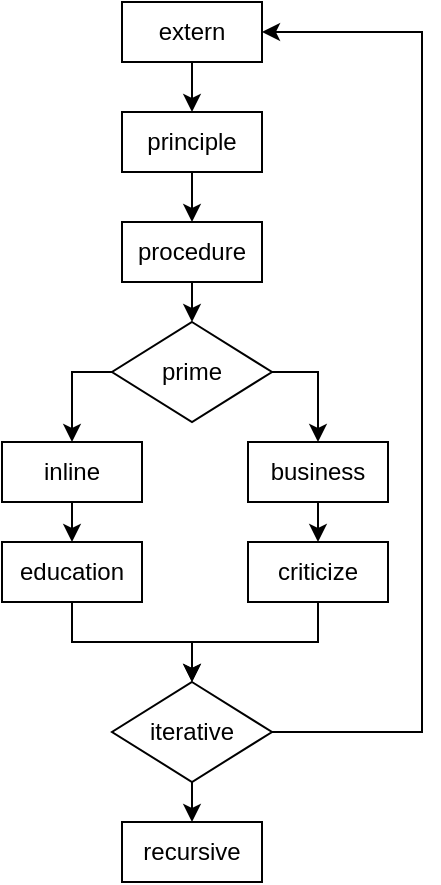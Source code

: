 <mxfile version="12.2.4" pages="1"><diagram id="jexkNv1uGO0fV867JlTy" name="Page-1"><mxGraphModel dx="962" dy="1731" grid="1" gridSize="10" guides="1" tooltips="1" connect="1" arrows="1" fold="1" page="1" pageScale="1" pageWidth="827" pageHeight="1169" math="0" shadow="0"><root><mxCell id="0"/><mxCell id="1" parent="0"/><mxCell id="40" style="edgeStyle=orthogonalEdgeStyle;rounded=0;orthogonalLoop=1;jettySize=auto;html=1;exitX=0.5;exitY=1;exitDx=0;exitDy=0;entryX=0.5;entryY=0;entryDx=0;entryDy=0;shadow=0;" parent="1" source="3" target="39" edge="1"><mxGeometry relative="1" as="geometry"/></mxCell><mxCell id="3" value="extern" style="rounded=0;whiteSpace=wrap;html=1;shadow=0;" parent="1" vertex="1"><mxGeometry x="280" y="-1130" width="70" height="30" as="geometry"/></mxCell><mxCell id="38" style="edgeStyle=orthogonalEdgeStyle;rounded=0;orthogonalLoop=1;jettySize=auto;html=1;exitX=0.5;exitY=1;exitDx=0;exitDy=0;entryX=0.5;entryY=0;entryDx=0;entryDy=0;shadow=0;" parent="1" source="4" target="5" edge="1"><mxGeometry relative="1" as="geometry"/></mxCell><mxCell id="4" value="procedure" style="rounded=0;whiteSpace=wrap;html=1;shadow=0;" parent="1" vertex="1"><mxGeometry x="280" y="-1020" width="70" height="30" as="geometry"/></mxCell><mxCell id="19" style="edgeStyle=orthogonalEdgeStyle;rounded=0;orthogonalLoop=1;jettySize=auto;html=1;exitX=0;exitY=0.5;exitDx=0;exitDy=0;shadow=0;" parent="1" source="5" target="6" edge="1"><mxGeometry relative="1" as="geometry"/></mxCell><mxCell id="20" style="edgeStyle=orthogonalEdgeStyle;rounded=0;orthogonalLoop=1;jettySize=auto;html=1;exitX=1;exitY=0.5;exitDx=0;exitDy=0;entryX=0.5;entryY=0;entryDx=0;entryDy=0;shadow=0;" parent="1" source="5" target="8" edge="1"><mxGeometry relative="1" as="geometry"/></mxCell><mxCell id="5" value="prime" style="rhombus;whiteSpace=wrap;html=1;shadow=0;" parent="1" vertex="1"><mxGeometry x="275" y="-970" width="80" height="50" as="geometry"/></mxCell><mxCell id="33" style="edgeStyle=orthogonalEdgeStyle;rounded=0;orthogonalLoop=1;jettySize=auto;html=1;exitX=0.5;exitY=1;exitDx=0;exitDy=0;entryX=0.5;entryY=0;entryDx=0;entryDy=0;shadow=0;" parent="1" source="6" target="7" edge="1"><mxGeometry relative="1" as="geometry"/></mxCell><mxCell id="6" value="inline" style="rounded=0;whiteSpace=wrap;html=1;shadow=0;" parent="1" vertex="1"><mxGeometry x="220" y="-910" width="70" height="30" as="geometry"/></mxCell><mxCell id="27" style="edgeStyle=orthogonalEdgeStyle;rounded=0;orthogonalLoop=1;jettySize=auto;html=1;entryX=0.5;entryY=0;entryDx=0;entryDy=0;shadow=0;" parent="1" source="7" target="10" edge="1"><mxGeometry relative="1" as="geometry"/></mxCell><mxCell id="7" value="education" style="rounded=0;whiteSpace=wrap;html=1;shadow=0;" parent="1" vertex="1"><mxGeometry x="220" y="-860" width="70" height="30" as="geometry"/></mxCell><mxCell id="36" style="edgeStyle=orthogonalEdgeStyle;rounded=0;orthogonalLoop=1;jettySize=auto;html=1;exitX=0.5;exitY=1;exitDx=0;exitDy=0;entryX=0.5;entryY=0;entryDx=0;entryDy=0;shadow=0;" parent="1" source="8" target="9" edge="1"><mxGeometry relative="1" as="geometry"/></mxCell><mxCell id="8" value="business" style="rounded=0;whiteSpace=wrap;html=1;shadow=0;" parent="1" vertex="1"><mxGeometry x="343" y="-910" width="70" height="30" as="geometry"/></mxCell><mxCell id="28" style="edgeStyle=orthogonalEdgeStyle;rounded=0;orthogonalLoop=1;jettySize=auto;html=1;entryX=0.5;entryY=0;entryDx=0;entryDy=0;shadow=0;" parent="1" source="9" target="10" edge="1"><mxGeometry relative="1" as="geometry"/></mxCell><mxCell id="9" value="criticize" style="rounded=0;whiteSpace=wrap;html=1;shadow=0;" parent="1" vertex="1"><mxGeometry x="343" y="-860" width="70" height="30" as="geometry"/></mxCell><mxCell id="29" style="edgeStyle=orthogonalEdgeStyle;rounded=0;orthogonalLoop=1;jettySize=auto;html=1;exitX=0.5;exitY=1;exitDx=0;exitDy=0;entryX=0.5;entryY=0;entryDx=0;entryDy=0;shadow=0;" parent="1" source="10" target="11" edge="1"><mxGeometry relative="1" as="geometry"/></mxCell><mxCell id="42" style="edgeStyle=orthogonalEdgeStyle;rounded=0;orthogonalLoop=1;jettySize=auto;html=1;exitX=1;exitY=0.5;exitDx=0;exitDy=0;entryX=1;entryY=0.5;entryDx=0;entryDy=0;shadow=0;" parent="1" source="10" target="3" edge="1"><mxGeometry relative="1" as="geometry"><Array as="points"><mxPoint x="430" y="-765"/><mxPoint x="430" y="-1115"/></Array></mxGeometry></mxCell><mxCell id="10" value="iterative" style="rhombus;whiteSpace=wrap;html=1;shadow=0;" parent="1" vertex="1"><mxGeometry x="275" y="-790" width="80" height="50" as="geometry"/></mxCell><mxCell id="11" value="recursive" style="rounded=0;whiteSpace=wrap;html=1;shadow=0;" parent="1" vertex="1"><mxGeometry x="280" y="-720" width="70" height="30" as="geometry"/></mxCell><mxCell id="41" style="edgeStyle=orthogonalEdgeStyle;rounded=0;orthogonalLoop=1;jettySize=auto;html=1;exitX=0.5;exitY=1;exitDx=0;exitDy=0;entryX=0.5;entryY=0;entryDx=0;entryDy=0;shadow=0;" parent="1" source="39" target="4" edge="1"><mxGeometry relative="1" as="geometry"/></mxCell><mxCell id="39" value="principle" style="rounded=0;whiteSpace=wrap;html=1;shadow=0;" parent="1" vertex="1"><mxGeometry x="280" y="-1075" width="70" height="30" as="geometry"/></mxCell></root></mxGraphModel></diagram></mxfile>